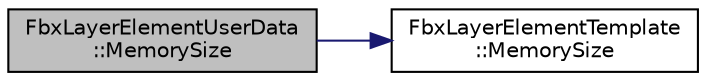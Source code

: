 digraph "FbxLayerElementUserData::MemorySize"
{
  edge [fontname="Helvetica",fontsize="10",labelfontname="Helvetica",labelfontsize="10"];
  node [fontname="Helvetica",fontsize="10",shape=record];
  rankdir="LR";
  Node52 [label="FbxLayerElementUserData\l::MemorySize",height=0.2,width=0.4,color="black", fillcolor="grey75", style="filled", fontcolor="black"];
  Node52 -> Node53 [color="midnightblue",fontsize="10",style="solid",fontname="Helvetica"];
  Node53 [label="FbxLayerElementTemplate\l::MemorySize",height=0.2,width=0.4,color="black", fillcolor="white", style="filled",URL="$class_fbx_layer_element_template.html#aa6a7b5ed38b51d4a903f9ed2e715ee79"];
}
